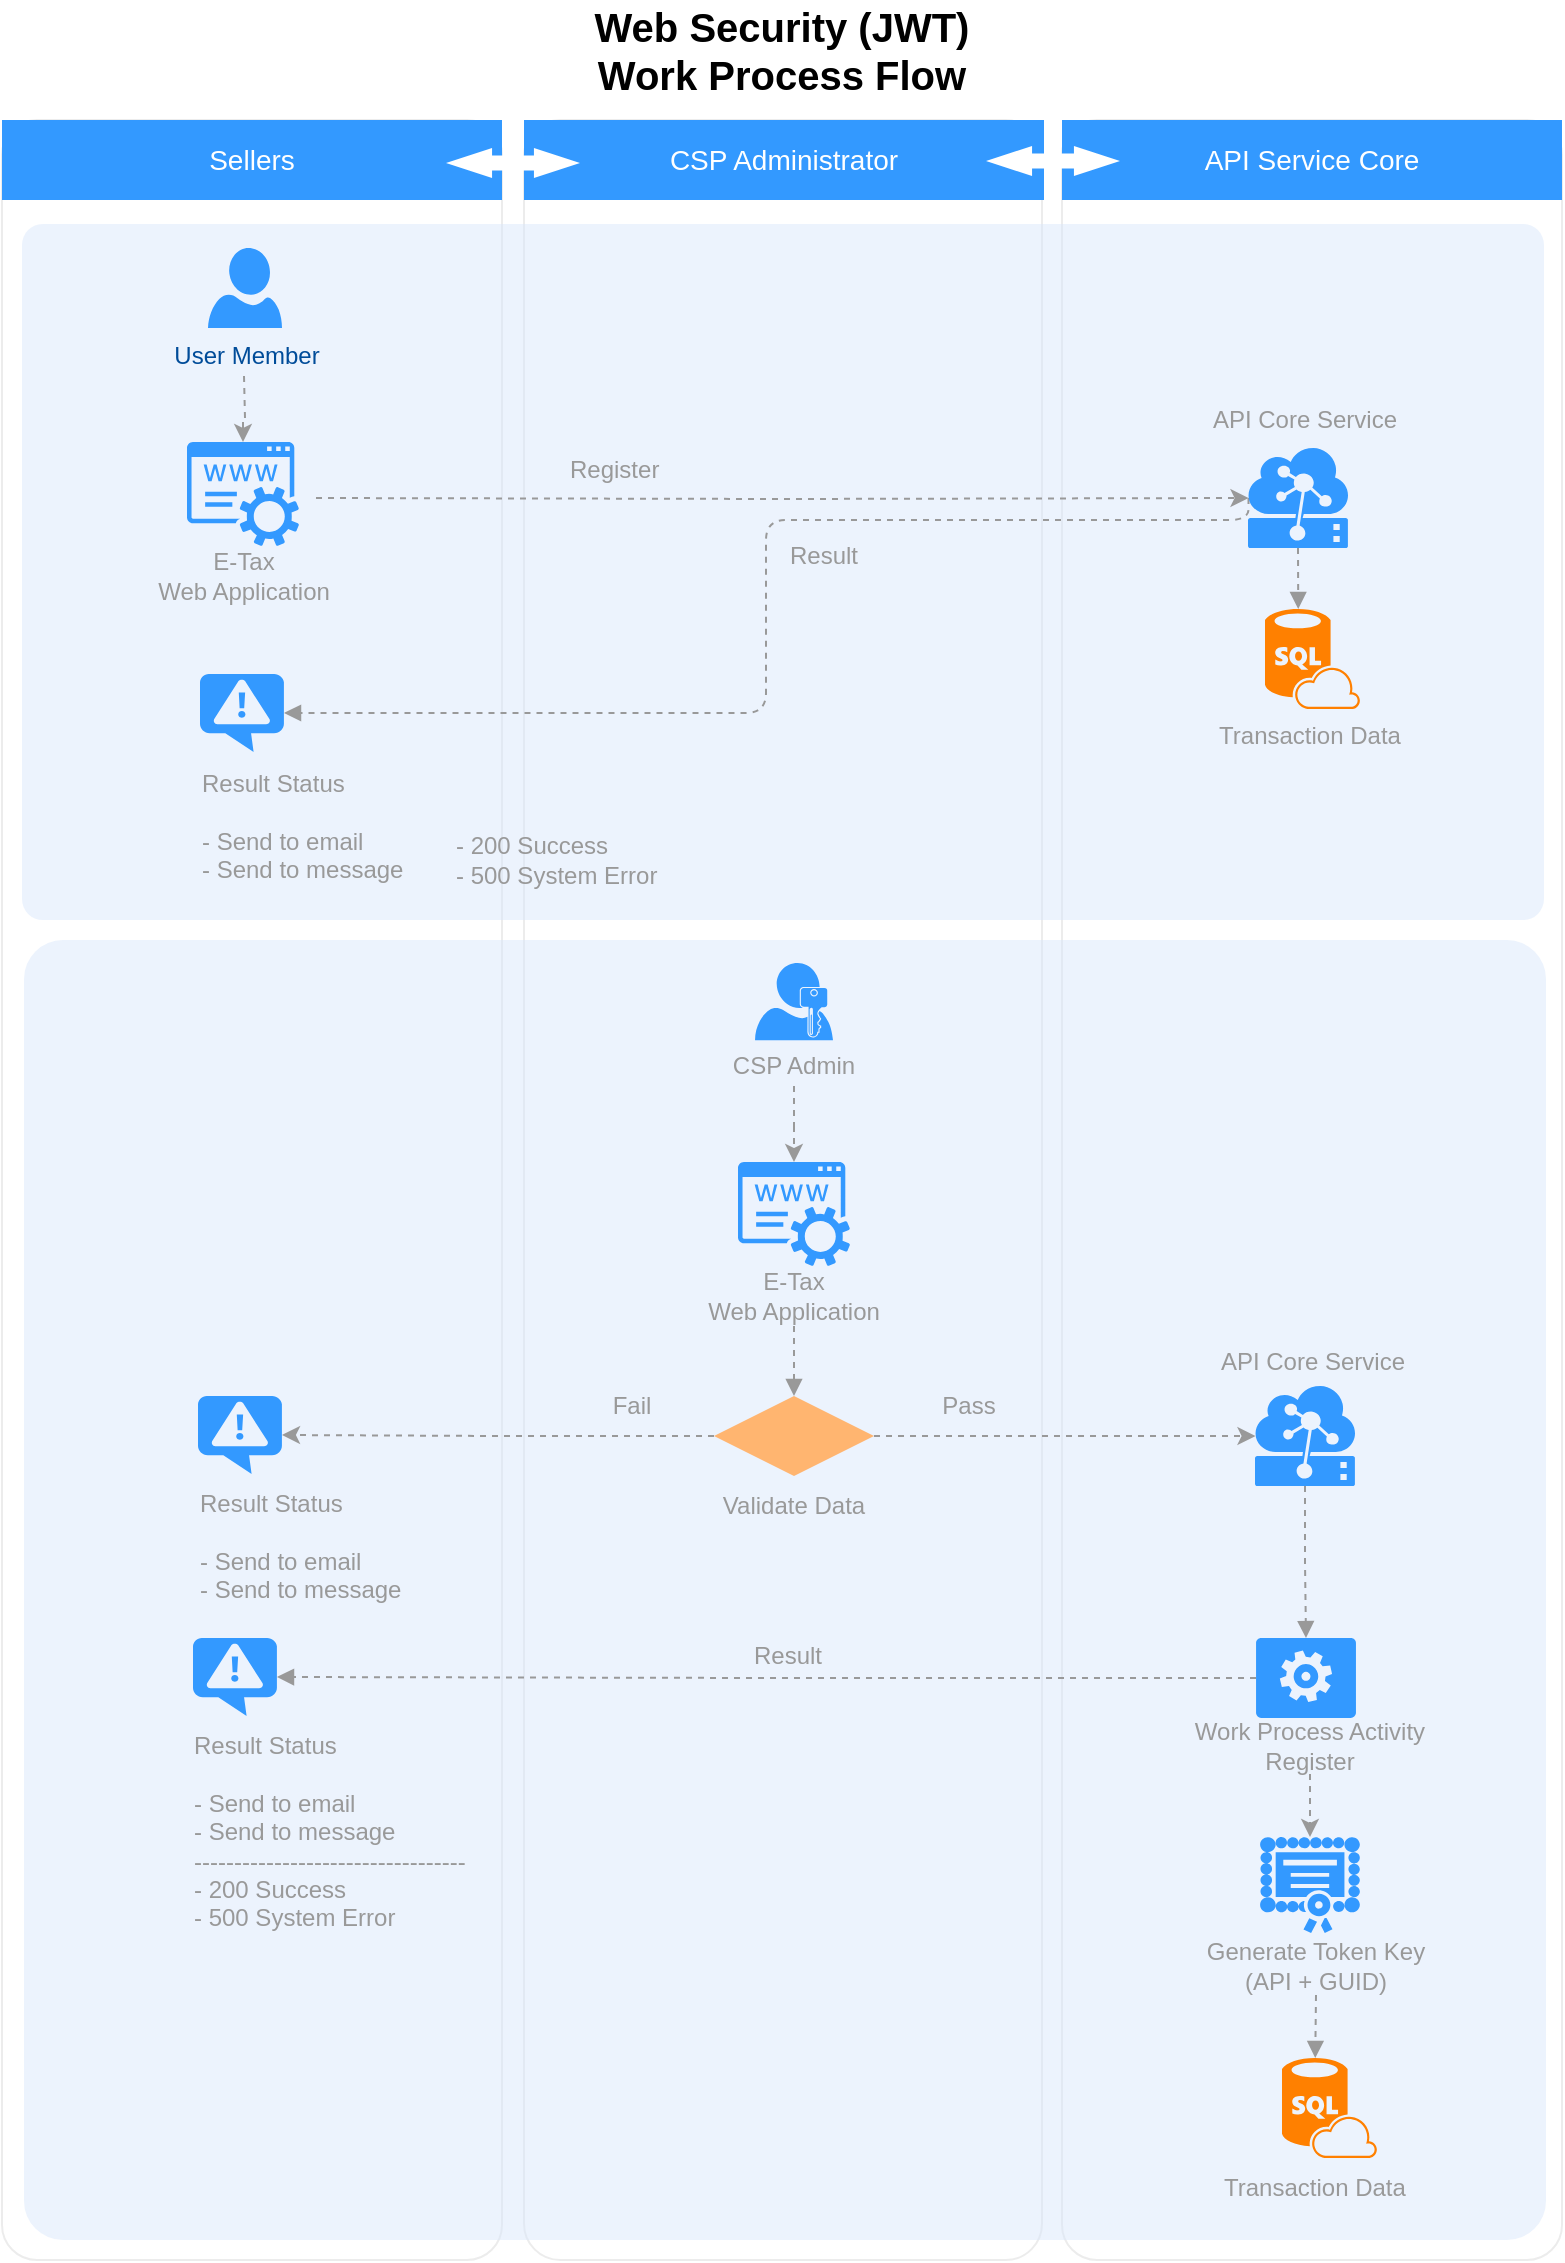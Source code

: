 <mxfile version="10.8.0" type="github"><diagram id="uKhTOOkc4RjVoIDiIBSb" name="Page-1"><mxGraphModel dx="1220" dy="679" grid="1" gridSize="10" guides="1" tooltips="1" connect="1" arrows="1" fold="1" page="1" pageScale="1" pageWidth="827" pageHeight="1169" math="0" shadow="0"><root><mxCell id="0"/><mxCell id="1" parent="0"/><mxCell id="DHfANPkJmQPyuI54mYjM-1" value="" style="rounded=1;whiteSpace=wrap;html=1;strokeColor=#E6E6E6;strokeWidth=1;fillColor=#FFFFFF;fontFamily=Helvetica;fontSize=14;fontColor=#FFB366;opacity=75;verticalAlign=top;fontStyle=1;arcSize=7;" vertex="1" parent="1"><mxGeometry x="560" y="80" width="250" height="1070" as="geometry"/></mxCell><mxCell id="DHfANPkJmQPyuI54mYjM-2" value="" style="rounded=1;whiteSpace=wrap;html=1;strokeColor=#E6E6E6;strokeWidth=1;fillColor=#FFFFFF;fontFamily=Helvetica;fontSize=14;fontColor=#FFB366;opacity=75;verticalAlign=top;fontStyle=1;arcSize=7;" vertex="1" parent="1"><mxGeometry x="291" y="80" width="259" height="1070" as="geometry"/></mxCell><mxCell id="DHfANPkJmQPyuI54mYjM-3" value="" style="rounded=1;whiteSpace=wrap;html=1;strokeColor=#E6E6E6;strokeWidth=1;fillColor=#FFFFFF;fontFamily=Helvetica;fontSize=14;fontColor=#FFB366;opacity=75;verticalAlign=top;fontStyle=1;arcSize=7;" vertex="1" parent="1"><mxGeometry x="30" y="80" width="250" height="1070" as="geometry"/></mxCell><mxCell id="DHfANPkJmQPyuI54mYjM-4" value="" style="rounded=1;whiteSpace=wrap;html=1;strokeColor=none;strokeWidth=1;fillColor=#dae8fc;fontSize=12;align=center;arcSize=3;opacity=50;" vertex="1" parent="1"><mxGeometry x="41" y="490" width="761" height="650" as="geometry"/></mxCell><mxCell id="DHfANPkJmQPyuI54mYjM-5" value="" style="rounded=1;whiteSpace=wrap;html=1;strokeColor=none;strokeWidth=1;fillColor=#dae8fc;fontSize=12;align=center;arcSize=3;opacity=50;" vertex="1" parent="1"><mxGeometry x="40" y="132" width="761" height="348" as="geometry"/></mxCell><mxCell id="DHfANPkJmQPyuI54mYjM-6" value="Sellers" style="whiteSpace=wrap;html=1;dashed=1;strokeColor=none;strokeWidth=2;fillColor=#3399FF;fontFamily=Helvetica;fontSize=14;fontColor=#FFFFFF;fontStyle=0" vertex="1" parent="1"><mxGeometry x="30" y="80" width="250" height="40" as="geometry"/></mxCell><mxCell id="DHfANPkJmQPyuI54mYjM-7" value="CSP Administrator" style="whiteSpace=wrap;html=1;dashed=1;strokeColor=none;strokeWidth=2;fillColor=#3399FF;fontFamily=Helvetica;fontSize=14;fontColor=#FFFFFF;fontStyle=0" vertex="1" parent="1"><mxGeometry x="291" y="80" width="260" height="40" as="geometry"/></mxCell><mxCell id="DHfANPkJmQPyuI54mYjM-8" value="API Service Core" style="whiteSpace=wrap;html=1;dashed=1;strokeColor=none;strokeWidth=2;fillColor=#3399FF;fontFamily=Helvetica;fontSize=14;fontColor=#FFFFFF;fontStyle=0" vertex="1" parent="1"><mxGeometry x="560" y="80" width="250" height="40" as="geometry"/></mxCell><mxCell id="DHfANPkJmQPyuI54mYjM-9" value="" style="shape=mxgraph.arrows.two_way_arrow_horizontal;html=1;verticalLabelPosition=bottom;verticalAlign=top;strokeWidth=2;strokeColor=none;dashed=1;fillColor=#FFFFFF;fontFamily=Verdana;fontSize=12;fontColor=#00BEF2" vertex="1" parent="1"><mxGeometry x="522" y="93" width="67" height="15" as="geometry"/></mxCell><mxCell id="DHfANPkJmQPyuI54mYjM-10" value="User Member" style="verticalLabelPosition=bottom;html=1;verticalAlign=top;strokeColor=none;fillColor=#3399FF;shape=mxgraph.azure.user;dashed=1;fontSize=12;fontColor=#004C99" vertex="1" parent="1"><mxGeometry x="133" y="144" width="37" height="40" as="geometry"/></mxCell><mxCell id="DHfANPkJmQPyuI54mYjM-11" value="Web Security (JWT)&lt;br&gt;Work Process Flow" style="text;html=1;strokeColor=none;fillColor=none;align=center;verticalAlign=middle;whiteSpace=wrap;rounded=0;fontStyle=1;fontSize=20;" vertex="1" parent="1"><mxGeometry x="290" y="20" width="260" height="50" as="geometry"/></mxCell><mxCell id="DHfANPkJmQPyuI54mYjM-12" value="" style="shape=mxgraph.arrows.two_way_arrow_horizontal;html=1;verticalLabelPosition=bottom;verticalAlign=top;strokeWidth=2;strokeColor=none;dashed=1;fillColor=#FFFFFF;fontFamily=Verdana;fontSize=12;fontColor=#00BEF2" vertex="1" parent="1"><mxGeometry x="252" y="94" width="67" height="15" as="geometry"/></mxCell><mxCell id="DHfANPkJmQPyuI54mYjM-13" value="" style="group" vertex="1" connectable="0" parent="1"><mxGeometry x="630" y="933.5" width="114" height="81" as="geometry"/></mxCell><mxCell id="DHfANPkJmQPyuI54mYjM-14" value="Generate Token Key&lt;br&gt;(API + GUID)&lt;br&gt;" style="text;html=1;strokeColor=none;fillColor=none;align=center;verticalAlign=middle;whiteSpace=wrap;rounded=0;fontSize=12;fontColor=#999999;" vertex="1" parent="DHfANPkJmQPyuI54mYjM-13"><mxGeometry y="54" width="114" height="30" as="geometry"/></mxCell><mxCell id="DHfANPkJmQPyuI54mYjM-15" style="edgeStyle=orthogonalEdgeStyle;rounded=0;orthogonalLoop=1;jettySize=auto;html=1;exitX=0.5;exitY=1;exitDx=0;exitDy=0;exitPerimeter=0;startArrow=none;startFill=0;endArrow=block;endFill=1;strokeColor=#999999;fontSize=12;fontColor=#999999;dashed=1;entryX=0.5;entryY=0;entryDx=0;entryDy=0;entryPerimeter=0;" edge="1" parent="1" source="DHfANPkJmQPyuI54mYjM-16" target="DHfANPkJmQPyuI54mYjM-19"><mxGeometry relative="1" as="geometry"><mxPoint x="682" y="812" as="targetPoint"/></mxGeometry></mxCell><mxCell id="DHfANPkJmQPyuI54mYjM-16" value="" style="shadow=0;dashed=0;html=1;strokeColor=none;labelPosition=center;verticalLabelPosition=bottom;verticalAlign=top;align=center;shape=mxgraph.mscae.cloud.iot_edge;fillColor=#3399FF;pointerEvents=1;fontSize=12;fontColor=#999999;" vertex="1" parent="1"><mxGeometry x="656.5" y="713" width="50" height="50" as="geometry"/></mxCell><mxCell id="DHfANPkJmQPyuI54mYjM-17" value="API Core Service" style="text;html=1;strokeColor=none;fillColor=none;align=center;verticalAlign=middle;whiteSpace=wrap;rounded=0;fontSize=12;fontColor=#999999;" vertex="1" parent="1"><mxGeometry x="635" y="686" width="101" height="29" as="geometry"/></mxCell><mxCell id="DHfANPkJmQPyuI54mYjM-18" value="" style="group" vertex="1" connectable="0" parent="1"><mxGeometry x="644" y="839" width="120" height="68" as="geometry"/></mxCell><mxCell id="DHfANPkJmQPyuI54mYjM-19" value="" style="verticalLabelPosition=bottom;html=1;verticalAlign=top;align=center;strokeColor=none;fillColor=#3399FF;shape=mxgraph.azure.worker_role;fontSize=12;fontColor=#999999;" vertex="1" parent="DHfANPkJmQPyuI54mYjM-18"><mxGeometry x="13" width="50" height="40" as="geometry"/></mxCell><mxCell id="DHfANPkJmQPyuI54mYjM-20" value="Work Process Activity&lt;br&gt;Register" style="text;html=1;strokeColor=none;fillColor=none;align=center;verticalAlign=middle;whiteSpace=wrap;rounded=0;fontSize=12;fontColor=#999999;" vertex="1" parent="DHfANPkJmQPyuI54mYjM-18"><mxGeometry x="-40" y="39" width="160" height="29" as="geometry"/></mxCell><mxCell id="DHfANPkJmQPyuI54mYjM-21" value="" style="verticalLabelPosition=bottom;html=1;verticalAlign=top;align=center;strokeColor=none;fillColor=#3399FF;shape=mxgraph.azure.notification_topic;fontSize=12;fontColor=#999999;" vertex="1" parent="1"><mxGeometry x="125.5" y="839" width="42" height="39" as="geometry"/></mxCell><mxCell id="DHfANPkJmQPyuI54mYjM-22" style="edgeStyle=orthogonalEdgeStyle;rounded=1;orthogonalLoop=1;jettySize=auto;html=1;entryX=1;entryY=0.5;entryDx=0;entryDy=0;entryPerimeter=0;dashed=1;startArrow=none;startFill=0;endArrow=block;endFill=1;strokeColor=#999999;fontSize=12;fontColor=#999999;exitX=0;exitY=0.5;exitDx=0;exitDy=0;exitPerimeter=0;" edge="1" parent="1" source="DHfANPkJmQPyuI54mYjM-19" target="DHfANPkJmQPyuI54mYjM-21"><mxGeometry relative="1" as="geometry"><mxPoint x="657" y="859" as="sourcePoint"/></mxGeometry></mxCell><mxCell id="DHfANPkJmQPyuI54mYjM-23" value="" style="group" vertex="1" connectable="0" parent="1"><mxGeometry x="639" y="1049" width="108" height="79" as="geometry"/></mxCell><mxCell id="DHfANPkJmQPyuI54mYjM-24" value="" style="group" vertex="1" connectable="0" parent="DHfANPkJmQPyuI54mYjM-23"><mxGeometry width="108" height="79" as="geometry"/></mxCell><mxCell id="DHfANPkJmQPyuI54mYjM-25" value="Transaction Data" style="text;html=1;strokeColor=none;fillColor=none;align=left;verticalAlign=middle;whiteSpace=wrap;rounded=0;fontSize=12;fontColor=#999999;" vertex="1" parent="DHfANPkJmQPyuI54mYjM-24"><mxGeometry y="50" width="108" height="29" as="geometry"/></mxCell><mxCell id="DHfANPkJmQPyuI54mYjM-26" value="" style="verticalLabelPosition=bottom;html=1;verticalAlign=top;align=center;strokeColor=none;fillColor=#FF8000;shape=mxgraph.azure.sql_database_sql_azure;fontSize=12;fontColor=#999999;" vertex="1" parent="DHfANPkJmQPyuI54mYjM-24"><mxGeometry x="31" width="47.5" height="50" as="geometry"/></mxCell><mxCell id="DHfANPkJmQPyuI54mYjM-27" style="edgeStyle=orthogonalEdgeStyle;rounded=0;orthogonalLoop=1;jettySize=auto;html=1;exitX=1;exitY=0.5;exitDx=0;exitDy=0;entryX=0.005;entryY=0.5;entryDx=0;entryDy=0;entryPerimeter=0;dashed=1;strokeColor=#999999;" edge="1" parent="1" source="DHfANPkJmQPyuI54mYjM-29" target="DHfANPkJmQPyuI54mYjM-16"><mxGeometry relative="1" as="geometry"/></mxCell><mxCell id="DHfANPkJmQPyuI54mYjM-28" style="edgeStyle=orthogonalEdgeStyle;rounded=0;orthogonalLoop=1;jettySize=auto;html=1;exitX=0;exitY=0.5;exitDx=0;exitDy=0;entryX=1;entryY=0.5;entryDx=0;entryDy=0;entryPerimeter=0;dashed=1;strokeColor=#999999;" edge="1" parent="1" source="DHfANPkJmQPyuI54mYjM-29" target="DHfANPkJmQPyuI54mYjM-32"><mxGeometry relative="1" as="geometry"/></mxCell><mxCell id="DHfANPkJmQPyuI54mYjM-29" value="" style="rhombus;whiteSpace=wrap;html=1;strokeColor=none;strokeWidth=1;fillColor=#FFB570;fontSize=12;fontColor=#999999;align=left;" vertex="1" parent="1"><mxGeometry x="386" y="718" width="80" height="40" as="geometry"/></mxCell><mxCell id="DHfANPkJmQPyuI54mYjM-30" style="edgeStyle=orthogonalEdgeStyle;rounded=0;orthogonalLoop=1;jettySize=auto;html=1;exitX=0.5;exitY=1;exitDx=0;exitDy=0;dashed=1;strokeColor=#999999;" edge="1" parent="1" source="DHfANPkJmQPyuI54mYjM-37" target="DHfANPkJmQPyuI54mYjM-56"><mxGeometry relative="1" as="geometry"/></mxCell><mxCell id="DHfANPkJmQPyuI54mYjM-31" value="Validate Data" style="text;html=1;strokeColor=none;fillColor=none;align=center;verticalAlign=middle;whiteSpace=wrap;rounded=0;fontSize=12;fontColor=#999999;" vertex="1" parent="1"><mxGeometry x="371" y="763" width="110" height="20" as="geometry"/></mxCell><mxCell id="DHfANPkJmQPyuI54mYjM-32" value="" style="verticalLabelPosition=bottom;html=1;verticalAlign=top;align=center;strokeColor=none;fillColor=#3399FF;shape=mxgraph.azure.notification_topic;fontSize=12;fontColor=#999999;" vertex="1" parent="1"><mxGeometry x="128" y="718" width="42" height="39" as="geometry"/></mxCell><mxCell id="DHfANPkJmQPyuI54mYjM-33" value="Result Status&lt;br&gt;&lt;br&gt;- Send to email&lt;br&gt;- Send to message&lt;br&gt;" style="text;html=1;strokeColor=none;fillColor=none;align=left;verticalAlign=middle;whiteSpace=wrap;rounded=0;fontSize=12;fontColor=#999999;" vertex="1" parent="1"><mxGeometry x="127" y="763" width="130" height="60" as="geometry"/></mxCell><mxCell id="DHfANPkJmQPyuI54mYjM-34" value="Pass" style="text;html=1;strokeColor=none;fillColor=none;align=center;verticalAlign=middle;whiteSpace=wrap;rounded=0;fontSize=12;fontColor=#999999;" vertex="1" parent="1"><mxGeometry x="467" y="713" width="93" height="20" as="geometry"/></mxCell><mxCell id="DHfANPkJmQPyuI54mYjM-35" value="Fail" style="text;html=1;strokeColor=none;fillColor=none;align=center;verticalAlign=middle;whiteSpace=wrap;rounded=0;fontSize=12;fontColor=#999999;" vertex="1" parent="1"><mxGeometry x="290" y="713" width="110" height="20" as="geometry"/></mxCell><mxCell id="DHfANPkJmQPyuI54mYjM-36" value="Result Status&lt;br&gt;&lt;br&gt;- Send to email&lt;br&gt;- Send to message&lt;br&gt;----------------------------------&lt;br&gt;- 200 Success&lt;br&gt;- 500 System Error&lt;br&gt;" style="text;html=1;strokeColor=none;fillColor=none;align=left;verticalAlign=middle;whiteSpace=wrap;rounded=0;fontSize=12;fontColor=#999999;" vertex="1" parent="1"><mxGeometry x="124" y="881.5" width="143" height="108" as="geometry"/></mxCell><mxCell id="DHfANPkJmQPyuI54mYjM-37" value="&lt;font color=&quot;#999999&quot; style=&quot;font-size: 12px&quot;&gt;CSP Admin&lt;/font&gt;" style="text;html=1;strokeColor=none;fillColor=none;align=center;verticalAlign=middle;whiteSpace=wrap;rounded=0;fontSize=12;" vertex="1" parent="1"><mxGeometry x="366" y="543" width="120" height="20" as="geometry"/></mxCell><mxCell id="DHfANPkJmQPyuI54mYjM-38" style="edgeStyle=orthogonalEdgeStyle;rounded=0;orthogonalLoop=1;jettySize=auto;html=1;fontSize=14;strokeColor=#999999;dashed=1;entryX=0.005;entryY=0.5;entryDx=0;entryDy=0;entryPerimeter=0;" edge="1" parent="1" target="DHfANPkJmQPyuI54mYjM-50"><mxGeometry relative="1" as="geometry"><mxPoint x="521" y="269" as="targetPoint"/><mxPoint x="187" y="269" as="sourcePoint"/></mxGeometry></mxCell><mxCell id="DHfANPkJmQPyuI54mYjM-39" value="Register" style="text;html=1;strokeColor=none;fillColor=none;align=left;verticalAlign=middle;whiteSpace=wrap;rounded=0;fontSize=12;fontColor=#999999;" vertex="1" parent="1"><mxGeometry x="312" y="245" width="59" height="20" as="geometry"/></mxCell><mxCell id="DHfANPkJmQPyuI54mYjM-40" value="" style="group" vertex="1" connectable="0" parent="1"><mxGeometry x="95.5" y="288" width="110" height="82" as="geometry"/></mxCell><mxCell id="DHfANPkJmQPyuI54mYjM-41" value="" style="pointerEvents=1;shadow=0;dashed=0;html=1;strokeColor=none;fillColor=#3399FF;labelPosition=center;verticalLabelPosition=bottom;verticalAlign=top;outlineConnect=0;align=center;shape=mxgraph.office.services.registrar_service;" vertex="1" parent="DHfANPkJmQPyuI54mYjM-40"><mxGeometry x="27" y="-47" width="56" height="52" as="geometry"/></mxCell><mxCell id="DHfANPkJmQPyuI54mYjM-42" value="E-Tax &lt;br&gt;Web Application" style="text;html=1;strokeColor=none;fillColor=none;align=center;verticalAlign=middle;whiteSpace=wrap;rounded=0;fontSize=12;fontColor=#999999;" vertex="1" parent="DHfANPkJmQPyuI54mYjM-40"><mxGeometry y="5" width="110" height="30" as="geometry"/></mxCell><mxCell id="DHfANPkJmQPyuI54mYjM-43" style="edgeStyle=orthogonalEdgeStyle;rounded=0;orthogonalLoop=1;jettySize=auto;html=1;exitX=0.5;exitY=1;exitDx=0;exitDy=0;dashed=1;strokeColor=#999999;" edge="1" parent="1" target="DHfANPkJmQPyuI54mYjM-41"><mxGeometry relative="1" as="geometry"><mxPoint x="151" y="208" as="sourcePoint"/><mxPoint x="151" y="264" as="targetPoint"/></mxGeometry></mxCell><mxCell id="DHfANPkJmQPyuI54mYjM-44" value="" style="group" vertex="1" connectable="0" parent="1"><mxGeometry x="630.5" y="321.5" width="108" height="79" as="geometry"/></mxCell><mxCell id="DHfANPkJmQPyuI54mYjM-45" value="" style="group" vertex="1" connectable="0" parent="DHfANPkJmQPyuI54mYjM-44"><mxGeometry width="108" height="79" as="geometry"/></mxCell><mxCell id="DHfANPkJmQPyuI54mYjM-46" value="Transaction Data" style="text;html=1;strokeColor=none;fillColor=none;align=center;verticalAlign=middle;whiteSpace=wrap;rounded=0;fontSize=12;fontColor=#999999;" vertex="1" parent="DHfANPkJmQPyuI54mYjM-45"><mxGeometry x="-1" y="52" width="108" height="29" as="geometry"/></mxCell><mxCell id="DHfANPkJmQPyuI54mYjM-47" value="" style="verticalLabelPosition=bottom;html=1;verticalAlign=top;align=center;strokeColor=none;fillColor=#FF8000;shape=mxgraph.azure.sql_database_sql_azure;fontSize=12;fontColor=#999999;" vertex="1" parent="DHfANPkJmQPyuI54mYjM-45"><mxGeometry x="31" y="3" width="47.5" height="50" as="geometry"/></mxCell><mxCell id="DHfANPkJmQPyuI54mYjM-48" style="edgeStyle=orthogonalEdgeStyle;rounded=1;orthogonalLoop=1;jettySize=auto;html=1;exitX=0.5;exitY=1;exitDx=0;exitDy=0;exitPerimeter=0;entryX=0.35;entryY=0;entryDx=0;entryDy=0;entryPerimeter=0;dashed=1;startArrow=none;startFill=0;endArrow=block;endFill=1;strokeColor=#999999;fontSize=12;fontColor=#999999;" edge="1" parent="1" source="DHfANPkJmQPyuI54mYjM-50" target="DHfANPkJmQPyuI54mYjM-47"><mxGeometry relative="1" as="geometry"/></mxCell><mxCell id="DHfANPkJmQPyuI54mYjM-49" style="edgeStyle=orthogonalEdgeStyle;rounded=1;orthogonalLoop=1;jettySize=auto;html=1;exitX=0.005;exitY=0.5;exitDx=0;exitDy=0;exitPerimeter=0;entryX=1;entryY=0.5;entryDx=0;entryDy=0;entryPerimeter=0;dashed=1;startArrow=none;startFill=0;endArrow=block;endFill=1;strokeColor=#999999;fontSize=12;fontColor=#999999;" edge="1" parent="1" source="DHfANPkJmQPyuI54mYjM-50" target="DHfANPkJmQPyuI54mYjM-52"><mxGeometry relative="1" as="geometry"><Array as="points"><mxPoint x="653" y="280"/><mxPoint x="412" y="280"/><mxPoint x="412" y="377"/></Array></mxGeometry></mxCell><mxCell id="DHfANPkJmQPyuI54mYjM-50" value="" style="shadow=0;dashed=0;html=1;strokeColor=none;labelPosition=center;verticalLabelPosition=bottom;verticalAlign=top;align=center;shape=mxgraph.mscae.cloud.iot_edge;fillColor=#3399FF;pointerEvents=1;fontSize=12;fontColor=#999999;" vertex="1" parent="1"><mxGeometry x="653" y="244" width="50" height="50" as="geometry"/></mxCell><mxCell id="DHfANPkJmQPyuI54mYjM-51" value="API Core Service" style="text;html=1;strokeColor=none;fillColor=none;align=center;verticalAlign=middle;whiteSpace=wrap;rounded=0;fontSize=12;fontColor=#999999;" vertex="1" parent="1"><mxGeometry x="631" y="215" width="101" height="29" as="geometry"/></mxCell><mxCell id="DHfANPkJmQPyuI54mYjM-52" value="" style="verticalLabelPosition=bottom;html=1;verticalAlign=top;align=center;strokeColor=none;fillColor=#3399FF;shape=mxgraph.azure.notification_topic;fontSize=12;fontColor=#999999;" vertex="1" parent="1"><mxGeometry x="129" y="357" width="42" height="39" as="geometry"/></mxCell><mxCell id="DHfANPkJmQPyuI54mYjM-53" value="Result Status&lt;br&gt;&lt;br&gt;- Send to email&lt;br&gt;- Send to message&lt;br&gt;" style="text;html=1;strokeColor=none;fillColor=none;align=left;verticalAlign=middle;whiteSpace=wrap;rounded=0;fontSize=12;fontColor=#999999;" vertex="1" parent="1"><mxGeometry x="128" y="396" width="152" height="74" as="geometry"/></mxCell><mxCell id="DHfANPkJmQPyuI54mYjM-54" value="Result&amp;nbsp;" style="text;html=1;strokeColor=none;fillColor=none;align=left;verticalAlign=middle;whiteSpace=wrap;rounded=0;fontSize=12;fontColor=#999999;" vertex="1" parent="1"><mxGeometry x="422" y="288" width="59" height="20" as="geometry"/></mxCell><mxCell id="DHfANPkJmQPyuI54mYjM-55" value="" style="group" vertex="1" connectable="0" parent="1"><mxGeometry x="371" y="631" width="110" height="82" as="geometry"/></mxCell><mxCell id="DHfANPkJmQPyuI54mYjM-56" value="" style="pointerEvents=1;shadow=0;dashed=0;html=1;strokeColor=none;fillColor=#3399FF;labelPosition=center;verticalLabelPosition=bottom;verticalAlign=top;outlineConnect=0;align=center;shape=mxgraph.office.services.registrar_service;" vertex="1" parent="DHfANPkJmQPyuI54mYjM-55"><mxGeometry x="27" y="-30" width="56" height="52" as="geometry"/></mxCell><mxCell id="DHfANPkJmQPyuI54mYjM-57" value="E-Tax &lt;br&gt;Web Application" style="text;html=1;strokeColor=none;fillColor=none;align=center;verticalAlign=middle;whiteSpace=wrap;rounded=0;fontSize=12;fontColor=#999999;" vertex="1" parent="DHfANPkJmQPyuI54mYjM-55"><mxGeometry y="22" width="110" height="30" as="geometry"/></mxCell><mxCell id="DHfANPkJmQPyuI54mYjM-58" value="- 200 Success&lt;br&gt;- 500 System Error&lt;br&gt;" style="text;html=1;strokeColor=none;fillColor=none;align=left;verticalAlign=middle;whiteSpace=wrap;rounded=0;fontSize=12;fontColor=#999999;" vertex="1" parent="1"><mxGeometry x="254.5" y="433" width="152" height="34" as="geometry"/></mxCell><mxCell id="DHfANPkJmQPyuI54mYjM-59" value="" style="pointerEvents=1;shadow=0;dashed=0;html=1;strokeColor=none;labelPosition=center;verticalLabelPosition=bottom;verticalAlign=top;align=center;shape=mxgraph.mscae.enterprise.user_permissions;fillColor=#3399FF;fontSize=14;" vertex="1" parent="1"><mxGeometry x="406.5" y="501.5" width="39" height="38.678" as="geometry"/></mxCell><mxCell id="DHfANPkJmQPyuI54mYjM-60" style="edgeStyle=orthogonalEdgeStyle;rounded=1;orthogonalLoop=1;jettySize=auto;html=1;exitX=0.5;exitY=1;exitDx=0;exitDy=0;entryX=0.5;entryY=0;entryDx=0;entryDy=0;dashed=1;startArrow=none;startFill=0;endArrow=block;endFill=1;strokeColor=#999999;fontSize=12;fontColor=#999999;" edge="1" parent="1" source="DHfANPkJmQPyuI54mYjM-57" target="DHfANPkJmQPyuI54mYjM-29"><mxGeometry relative="1" as="geometry"/></mxCell><mxCell id="DHfANPkJmQPyuI54mYjM-61" value="Result" style="text;html=1;strokeColor=none;fillColor=none;align=center;verticalAlign=middle;whiteSpace=wrap;rounded=0;fontSize=12;fontColor=#999999;" vertex="1" parent="1"><mxGeometry x="368" y="838" width="110" height="20" as="geometry"/></mxCell><mxCell id="DHfANPkJmQPyuI54mYjM-62" value="" style="pointerEvents=1;shadow=0;dashed=0;html=1;strokeColor=none;labelPosition=center;verticalLabelPosition=bottom;verticalAlign=top;align=center;shape=mxgraph.mscae.intune.inventory_license;fillColor=#3399FF;fontSize=14;" vertex="1" parent="1"><mxGeometry x="659" y="938.5" width="50" height="48" as="geometry"/></mxCell><mxCell id="DHfANPkJmQPyuI54mYjM-63" style="edgeStyle=orthogonalEdgeStyle;rounded=0;orthogonalLoop=1;jettySize=auto;html=1;exitX=0.5;exitY=1;exitDx=0;exitDy=0;entryX=0.5;entryY=0;entryDx=0;entryDy=0;entryPerimeter=0;dashed=1;strokeColor=#999999;" edge="1" parent="1" source="DHfANPkJmQPyuI54mYjM-20" target="DHfANPkJmQPyuI54mYjM-62"><mxGeometry relative="1" as="geometry"><mxPoint x="684" y="907" as="sourcePoint"/><mxPoint x="684" y="998" as="targetPoint"/></mxGeometry></mxCell><mxCell id="DHfANPkJmQPyuI54mYjM-64" style="edgeStyle=orthogonalEdgeStyle;rounded=1;orthogonalLoop=1;jettySize=auto;html=1;exitX=0.5;exitY=1;exitDx=0;exitDy=0;entryX=0.35;entryY=0;entryDx=0;entryDy=0;entryPerimeter=0;dashed=1;startArrow=none;startFill=0;endArrow=block;endFill=1;strokeColor=#999999;fontSize=12;fontColor=#999999;" edge="1" parent="1" source="DHfANPkJmQPyuI54mYjM-14" target="DHfANPkJmQPyuI54mYjM-26"><mxGeometry relative="1" as="geometry"/></mxCell></root></mxGraphModel></diagram></mxfile>